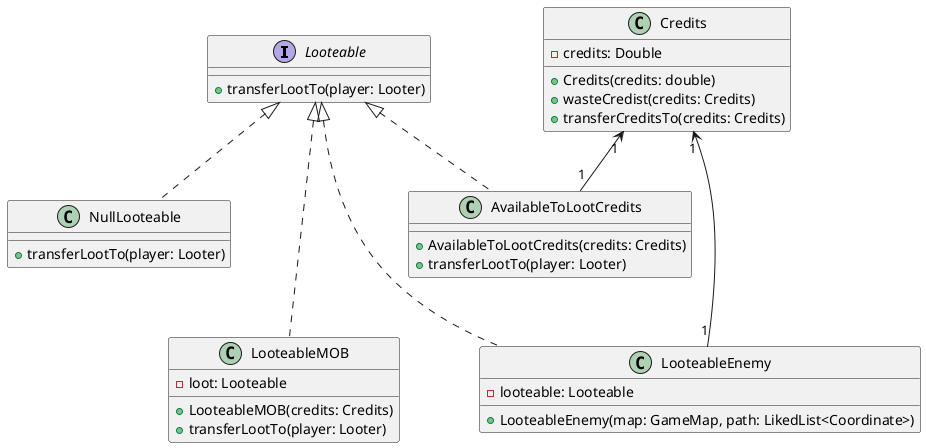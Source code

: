 @startuml
'https://plantuml.com/class-diagram

interface Looteable{

    +transferLootTo(player: Looter)
}

class AvailableToLootCredits{

    +AvailableToLootCredits(credits: Credits)
    +transferLootTo(player: Looter)
}

class LooteableEnemy{

   -looteable: Looteable

   +LooteableEnemy(map: GameMap, path: LikedList<Coordinate>)

}

class LooteableMOB{

    -loot: Looteable

    +LooteableMOB(credits: Credits)
    +transferLootTo(player: Looter)
}


class NullLooteable{

    +transferLootTo(player: Looter)
}


Looteable <|.. AvailableToLootCredits
Looteable <|... LooteableEnemy
Looteable <|... LooteableMOB
Looteable <|.. NullLooteable

class Credits{

    -credits: Double

    +Credits(credits: double)
    +wasteCredist(credits: Credits)
    +transferCreditsTo(credits: Credits)
}


Credits"1" <-- "1"LooteableEnemy
Credits"1" <-- "1"AvailableToLootCredits

@enduml